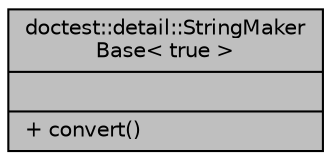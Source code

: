 digraph "doctest::detail::StringMakerBase&lt; true &gt;"
{
 // LATEX_PDF_SIZE
  edge [fontname="Helvetica",fontsize="10",labelfontname="Helvetica",labelfontsize="10"];
  node [fontname="Helvetica",fontsize="10",shape=record];
  Node1 [label="{doctest::detail::StringMaker\lBase\< true \>\n||+ convert()\l}",height=0.2,width=0.4,color="black", fillcolor="grey75", style="filled", fontcolor="black",tooltip=" "];
}

